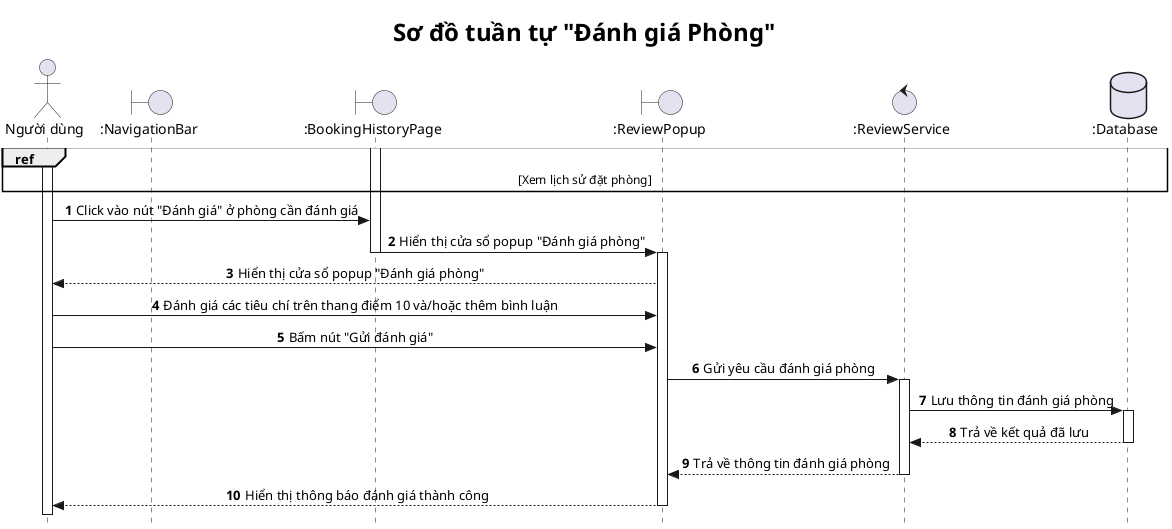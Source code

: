 @startuml

title <size: 24> Sơ đồ tuần tự "Đánh giá Phòng" </size>

skinparam style strictuml
skinparam SequenceMessageAlignment center

autonumber

actor "Người dùng" as U
boundary ":NavigationBar" as NB  
boundary ":BookingHistoryPage" as BHP
boundary ":ReviewPopup" as RP
control ":ReviewService" as RS
database ":Database" as DB  

activate U

ref over U, DB
    [Xem lịch sử đặt phòng]
end ref

activate BHP
U -> BHP: Click vào nút "Đánh giá" ở phòng cần đánh giá

BHP -> RP: Hiển thị cửa sổ popup "Đánh giá phòng"
deactivate BHP
activate RP
RP --> U: Hiển thị cửa sổ popup "Đánh giá phòng"
U -> RP: Đánh giá các tiêu chí trên thang điểm 10 và/hoặc thêm bình luận
U -> RP: Bấm nút "Gửi đánh giá"
RP -> RS: Gửi yêu cầu đánh giá phòng
activate RS
RS -> DB: Lưu thông tin đánh giá phòng
activate DB
DB --> RS: Trả về kết quả đã lưu
deactivate DB
RS --> RP: Trả về thông tin đánh giá phòng
deactivate RS
RP --> U: Hiển thị thông báo đánh giá thành công
deactivate RP

@enduml
